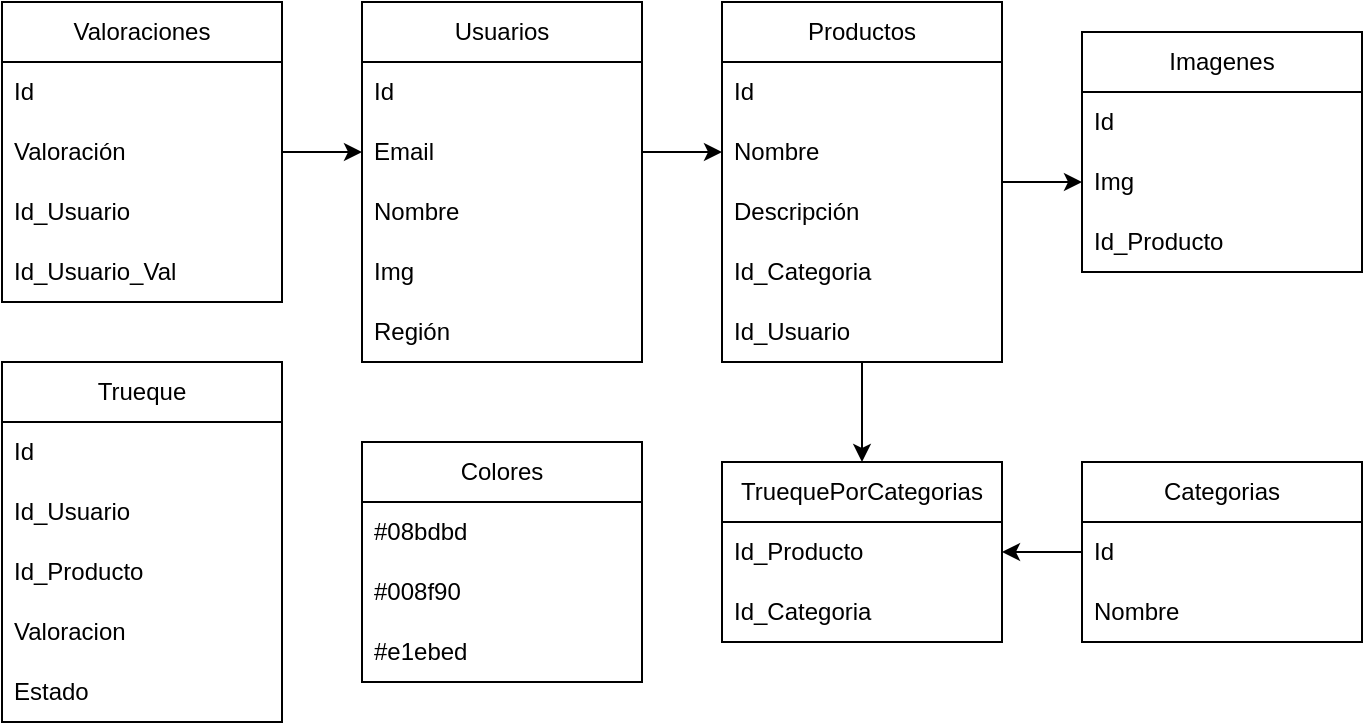<mxfile version="24.8.1">
  <diagram name="Página-1" id="bj0DzRCgQcsLs7RcYcNw">
    <mxGraphModel dx="1075" dy="435" grid="1" gridSize="10" guides="1" tooltips="1" connect="1" arrows="1" fold="1" page="1" pageScale="1" pageWidth="827" pageHeight="1169" math="0" shadow="0">
      <root>
        <mxCell id="0" />
        <mxCell id="1" parent="0" />
        <mxCell id="N8pNkHzPz6R8euL4msvj-1" value="Usuarios" style="swimlane;fontStyle=0;childLayout=stackLayout;horizontal=1;startSize=30;horizontalStack=0;resizeParent=1;resizeParentMax=0;resizeLast=0;collapsible=1;marginBottom=0;whiteSpace=wrap;html=1;" vertex="1" parent="1">
          <mxGeometry x="200" y="20" width="140" height="180" as="geometry" />
        </mxCell>
        <mxCell id="N8pNkHzPz6R8euL4msvj-2" value="Id" style="text;strokeColor=none;fillColor=none;align=left;verticalAlign=middle;spacingLeft=4;spacingRight=4;overflow=hidden;points=[[0,0.5],[1,0.5]];portConstraint=eastwest;rotatable=0;whiteSpace=wrap;html=1;" vertex="1" parent="N8pNkHzPz6R8euL4msvj-1">
          <mxGeometry y="30" width="140" height="30" as="geometry" />
        </mxCell>
        <mxCell id="N8pNkHzPz6R8euL4msvj-3" value="Email" style="text;strokeColor=none;fillColor=none;align=left;verticalAlign=middle;spacingLeft=4;spacingRight=4;overflow=hidden;points=[[0,0.5],[1,0.5]];portConstraint=eastwest;rotatable=0;whiteSpace=wrap;html=1;" vertex="1" parent="N8pNkHzPz6R8euL4msvj-1">
          <mxGeometry y="60" width="140" height="30" as="geometry" />
        </mxCell>
        <mxCell id="N8pNkHzPz6R8euL4msvj-5" value="Nombre" style="text;strokeColor=none;fillColor=none;align=left;verticalAlign=middle;spacingLeft=4;spacingRight=4;overflow=hidden;points=[[0,0.5],[1,0.5]];portConstraint=eastwest;rotatable=0;whiteSpace=wrap;html=1;" vertex="1" parent="N8pNkHzPz6R8euL4msvj-1">
          <mxGeometry y="90" width="140" height="30" as="geometry" />
        </mxCell>
        <mxCell id="N8pNkHzPz6R8euL4msvj-6" value="Img" style="text;strokeColor=none;fillColor=none;align=left;verticalAlign=middle;spacingLeft=4;spacingRight=4;overflow=hidden;points=[[0,0.5],[1,0.5]];portConstraint=eastwest;rotatable=0;whiteSpace=wrap;html=1;" vertex="1" parent="N8pNkHzPz6R8euL4msvj-1">
          <mxGeometry y="120" width="140" height="30" as="geometry" />
        </mxCell>
        <mxCell id="N8pNkHzPz6R8euL4msvj-4" value="Región" style="text;strokeColor=none;fillColor=none;align=left;verticalAlign=middle;spacingLeft=4;spacingRight=4;overflow=hidden;points=[[0,0.5],[1,0.5]];portConstraint=eastwest;rotatable=0;whiteSpace=wrap;html=1;" vertex="1" parent="N8pNkHzPz6R8euL4msvj-1">
          <mxGeometry y="150" width="140" height="30" as="geometry" />
        </mxCell>
        <mxCell id="N8pNkHzPz6R8euL4msvj-7" value="Valoraciones" style="swimlane;fontStyle=0;childLayout=stackLayout;horizontal=1;startSize=30;horizontalStack=0;resizeParent=1;resizeParentMax=0;resizeLast=0;collapsible=1;marginBottom=0;whiteSpace=wrap;html=1;" vertex="1" parent="1">
          <mxGeometry x="20" y="20" width="140" height="150" as="geometry" />
        </mxCell>
        <mxCell id="N8pNkHzPz6R8euL4msvj-8" value="Id" style="text;strokeColor=none;fillColor=none;align=left;verticalAlign=middle;spacingLeft=4;spacingRight=4;overflow=hidden;points=[[0,0.5],[1,0.5]];portConstraint=eastwest;rotatable=0;whiteSpace=wrap;html=1;" vertex="1" parent="N8pNkHzPz6R8euL4msvj-7">
          <mxGeometry y="30" width="140" height="30" as="geometry" />
        </mxCell>
        <mxCell id="N8pNkHzPz6R8euL4msvj-9" value="Valoración" style="text;strokeColor=none;fillColor=none;align=left;verticalAlign=middle;spacingLeft=4;spacingRight=4;overflow=hidden;points=[[0,0.5],[1,0.5]];portConstraint=eastwest;rotatable=0;whiteSpace=wrap;html=1;" vertex="1" parent="N8pNkHzPz6R8euL4msvj-7">
          <mxGeometry y="60" width="140" height="30" as="geometry" />
        </mxCell>
        <mxCell id="N8pNkHzPz6R8euL4msvj-11" value="Id_Usuario" style="text;strokeColor=none;fillColor=none;align=left;verticalAlign=middle;spacingLeft=4;spacingRight=4;overflow=hidden;points=[[0,0.5],[1,0.5]];portConstraint=eastwest;rotatable=0;whiteSpace=wrap;html=1;" vertex="1" parent="N8pNkHzPz6R8euL4msvj-7">
          <mxGeometry y="90" width="140" height="30" as="geometry" />
        </mxCell>
        <mxCell id="N8pNkHzPz6R8euL4msvj-12" value="Id_Usuario_Val" style="text;strokeColor=none;fillColor=none;align=left;verticalAlign=middle;spacingLeft=4;spacingRight=4;overflow=hidden;points=[[0,0.5],[1,0.5]];portConstraint=eastwest;rotatable=0;whiteSpace=wrap;html=1;" vertex="1" parent="N8pNkHzPz6R8euL4msvj-7">
          <mxGeometry y="120" width="140" height="30" as="geometry" />
        </mxCell>
        <mxCell id="N8pNkHzPz6R8euL4msvj-28" style="edgeStyle=orthogonalEdgeStyle;rounded=0;orthogonalLoop=1;jettySize=auto;html=1;entryX=0;entryY=0.5;entryDx=0;entryDy=0;" edge="1" parent="1" source="N8pNkHzPz6R8euL4msvj-14" target="N8pNkHzPz6R8euL4msvj-26">
          <mxGeometry relative="1" as="geometry" />
        </mxCell>
        <mxCell id="N8pNkHzPz6R8euL4msvj-33" style="edgeStyle=orthogonalEdgeStyle;rounded=0;orthogonalLoop=1;jettySize=auto;html=1;entryX=0.5;entryY=0;entryDx=0;entryDy=0;" edge="1" parent="1" source="N8pNkHzPz6R8euL4msvj-14" target="N8pNkHzPz6R8euL4msvj-30">
          <mxGeometry relative="1" as="geometry" />
        </mxCell>
        <mxCell id="N8pNkHzPz6R8euL4msvj-14" value="Productos" style="swimlane;fontStyle=0;childLayout=stackLayout;horizontal=1;startSize=30;horizontalStack=0;resizeParent=1;resizeParentMax=0;resizeLast=0;collapsible=1;marginBottom=0;whiteSpace=wrap;html=1;" vertex="1" parent="1">
          <mxGeometry x="380" y="20" width="140" height="180" as="geometry" />
        </mxCell>
        <mxCell id="N8pNkHzPz6R8euL4msvj-15" value="Id" style="text;strokeColor=none;fillColor=none;align=left;verticalAlign=middle;spacingLeft=4;spacingRight=4;overflow=hidden;points=[[0,0.5],[1,0.5]];portConstraint=eastwest;rotatable=0;whiteSpace=wrap;html=1;" vertex="1" parent="N8pNkHzPz6R8euL4msvj-14">
          <mxGeometry y="30" width="140" height="30" as="geometry" />
        </mxCell>
        <mxCell id="N8pNkHzPz6R8euL4msvj-16" value="Nombre" style="text;strokeColor=none;fillColor=none;align=left;verticalAlign=middle;spacingLeft=4;spacingRight=4;overflow=hidden;points=[[0,0.5],[1,0.5]];portConstraint=eastwest;rotatable=0;whiteSpace=wrap;html=1;" vertex="1" parent="N8pNkHzPz6R8euL4msvj-14">
          <mxGeometry y="60" width="140" height="30" as="geometry" />
        </mxCell>
        <mxCell id="N8pNkHzPz6R8euL4msvj-18" value="Descripción" style="text;strokeColor=none;fillColor=none;align=left;verticalAlign=middle;spacingLeft=4;spacingRight=4;overflow=hidden;points=[[0,0.5],[1,0.5]];portConstraint=eastwest;rotatable=0;whiteSpace=wrap;html=1;" vertex="1" parent="N8pNkHzPz6R8euL4msvj-14">
          <mxGeometry y="90" width="140" height="30" as="geometry" />
        </mxCell>
        <mxCell id="N8pNkHzPz6R8euL4msvj-29" value="Id_Categoria" style="text;strokeColor=none;fillColor=none;align=left;verticalAlign=middle;spacingLeft=4;spacingRight=4;overflow=hidden;points=[[0,0.5],[1,0.5]];portConstraint=eastwest;rotatable=0;whiteSpace=wrap;html=1;" vertex="1" parent="N8pNkHzPz6R8euL4msvj-14">
          <mxGeometry y="120" width="140" height="30" as="geometry" />
        </mxCell>
        <mxCell id="N8pNkHzPz6R8euL4msvj-35" value="Id_Usuario" style="text;strokeColor=none;fillColor=none;align=left;verticalAlign=middle;spacingLeft=4;spacingRight=4;overflow=hidden;points=[[0,0.5],[1,0.5]];portConstraint=eastwest;rotatable=0;whiteSpace=wrap;html=1;" vertex="1" parent="N8pNkHzPz6R8euL4msvj-14">
          <mxGeometry y="150" width="140" height="30" as="geometry" />
        </mxCell>
        <mxCell id="N8pNkHzPz6R8euL4msvj-34" style="edgeStyle=orthogonalEdgeStyle;rounded=0;orthogonalLoop=1;jettySize=auto;html=1;entryX=1;entryY=0.5;entryDx=0;entryDy=0;" edge="1" parent="1" source="N8pNkHzPz6R8euL4msvj-19" target="N8pNkHzPz6R8euL4msvj-31">
          <mxGeometry relative="1" as="geometry" />
        </mxCell>
        <mxCell id="N8pNkHzPz6R8euL4msvj-19" value="Categorias" style="swimlane;fontStyle=0;childLayout=stackLayout;horizontal=1;startSize=30;horizontalStack=0;resizeParent=1;resizeParentMax=0;resizeLast=0;collapsible=1;marginBottom=0;whiteSpace=wrap;html=1;" vertex="1" parent="1">
          <mxGeometry x="560" y="250" width="140" height="90" as="geometry" />
        </mxCell>
        <mxCell id="N8pNkHzPz6R8euL4msvj-20" value="Id" style="text;strokeColor=none;fillColor=none;align=left;verticalAlign=middle;spacingLeft=4;spacingRight=4;overflow=hidden;points=[[0,0.5],[1,0.5]];portConstraint=eastwest;rotatable=0;whiteSpace=wrap;html=1;" vertex="1" parent="N8pNkHzPz6R8euL4msvj-19">
          <mxGeometry y="30" width="140" height="30" as="geometry" />
        </mxCell>
        <mxCell id="N8pNkHzPz6R8euL4msvj-21" value="Nombre" style="text;strokeColor=none;fillColor=none;align=left;verticalAlign=middle;spacingLeft=4;spacingRight=4;overflow=hidden;points=[[0,0.5],[1,0.5]];portConstraint=eastwest;rotatable=0;whiteSpace=wrap;html=1;" vertex="1" parent="N8pNkHzPz6R8euL4msvj-19">
          <mxGeometry y="60" width="140" height="30" as="geometry" />
        </mxCell>
        <mxCell id="N8pNkHzPz6R8euL4msvj-24" value="Imagenes" style="swimlane;fontStyle=0;childLayout=stackLayout;horizontal=1;startSize=30;horizontalStack=0;resizeParent=1;resizeParentMax=0;resizeLast=0;collapsible=1;marginBottom=0;whiteSpace=wrap;html=1;" vertex="1" parent="1">
          <mxGeometry x="560" y="35" width="140" height="120" as="geometry" />
        </mxCell>
        <mxCell id="N8pNkHzPz6R8euL4msvj-25" value="Id" style="text;strokeColor=none;fillColor=none;align=left;verticalAlign=middle;spacingLeft=4;spacingRight=4;overflow=hidden;points=[[0,0.5],[1,0.5]];portConstraint=eastwest;rotatable=0;whiteSpace=wrap;html=1;" vertex="1" parent="N8pNkHzPz6R8euL4msvj-24">
          <mxGeometry y="30" width="140" height="30" as="geometry" />
        </mxCell>
        <mxCell id="N8pNkHzPz6R8euL4msvj-26" value="Img" style="text;strokeColor=none;fillColor=none;align=left;verticalAlign=middle;spacingLeft=4;spacingRight=4;overflow=hidden;points=[[0,0.5],[1,0.5]];portConstraint=eastwest;rotatable=0;whiteSpace=wrap;html=1;" vertex="1" parent="N8pNkHzPz6R8euL4msvj-24">
          <mxGeometry y="60" width="140" height="30" as="geometry" />
        </mxCell>
        <mxCell id="N8pNkHzPz6R8euL4msvj-27" value="Id_Producto" style="text;strokeColor=none;fillColor=none;align=left;verticalAlign=middle;spacingLeft=4;spacingRight=4;overflow=hidden;points=[[0,0.5],[1,0.5]];portConstraint=eastwest;rotatable=0;whiteSpace=wrap;html=1;" vertex="1" parent="N8pNkHzPz6R8euL4msvj-24">
          <mxGeometry y="90" width="140" height="30" as="geometry" />
        </mxCell>
        <mxCell id="N8pNkHzPz6R8euL4msvj-30" value="TruequePorCategorias" style="swimlane;fontStyle=0;childLayout=stackLayout;horizontal=1;startSize=30;horizontalStack=0;resizeParent=1;resizeParentMax=0;resizeLast=0;collapsible=1;marginBottom=0;whiteSpace=wrap;html=1;" vertex="1" parent="1">
          <mxGeometry x="380" y="250" width="140" height="90" as="geometry" />
        </mxCell>
        <mxCell id="N8pNkHzPz6R8euL4msvj-31" value="Id_Producto" style="text;strokeColor=none;fillColor=none;align=left;verticalAlign=middle;spacingLeft=4;spacingRight=4;overflow=hidden;points=[[0,0.5],[1,0.5]];portConstraint=eastwest;rotatable=0;whiteSpace=wrap;html=1;" vertex="1" parent="N8pNkHzPz6R8euL4msvj-30">
          <mxGeometry y="30" width="140" height="30" as="geometry" />
        </mxCell>
        <mxCell id="N8pNkHzPz6R8euL4msvj-32" value="Id_Categoria" style="text;strokeColor=none;fillColor=none;align=left;verticalAlign=middle;spacingLeft=4;spacingRight=4;overflow=hidden;points=[[0,0.5],[1,0.5]];portConstraint=eastwest;rotatable=0;whiteSpace=wrap;html=1;" vertex="1" parent="N8pNkHzPz6R8euL4msvj-30">
          <mxGeometry y="60" width="140" height="30" as="geometry" />
        </mxCell>
        <mxCell id="N8pNkHzPz6R8euL4msvj-36" style="edgeStyle=orthogonalEdgeStyle;rounded=0;orthogonalLoop=1;jettySize=auto;html=1;entryX=0;entryY=0.5;entryDx=0;entryDy=0;" edge="1" parent="1" source="N8pNkHzPz6R8euL4msvj-9" target="N8pNkHzPz6R8euL4msvj-3">
          <mxGeometry relative="1" as="geometry" />
        </mxCell>
        <mxCell id="N8pNkHzPz6R8euL4msvj-37" style="edgeStyle=orthogonalEdgeStyle;rounded=0;orthogonalLoop=1;jettySize=auto;html=1;" edge="1" parent="1" source="N8pNkHzPz6R8euL4msvj-3" target="N8pNkHzPz6R8euL4msvj-16">
          <mxGeometry relative="1" as="geometry" />
        </mxCell>
        <mxCell id="N8pNkHzPz6R8euL4msvj-38" value="Trueque" style="swimlane;fontStyle=0;childLayout=stackLayout;horizontal=1;startSize=30;horizontalStack=0;resizeParent=1;resizeParentMax=0;resizeLast=0;collapsible=1;marginBottom=0;whiteSpace=wrap;html=1;" vertex="1" parent="1">
          <mxGeometry x="20" y="200" width="140" height="180" as="geometry" />
        </mxCell>
        <mxCell id="N8pNkHzPz6R8euL4msvj-39" value="Id" style="text;strokeColor=none;fillColor=none;align=left;verticalAlign=middle;spacingLeft=4;spacingRight=4;overflow=hidden;points=[[0,0.5],[1,0.5]];portConstraint=eastwest;rotatable=0;whiteSpace=wrap;html=1;" vertex="1" parent="N8pNkHzPz6R8euL4msvj-38">
          <mxGeometry y="30" width="140" height="30" as="geometry" />
        </mxCell>
        <mxCell id="N8pNkHzPz6R8euL4msvj-40" value="Id_Usuario" style="text;strokeColor=none;fillColor=none;align=left;verticalAlign=middle;spacingLeft=4;spacingRight=4;overflow=hidden;points=[[0,0.5],[1,0.5]];portConstraint=eastwest;rotatable=0;whiteSpace=wrap;html=1;" vertex="1" parent="N8pNkHzPz6R8euL4msvj-38">
          <mxGeometry y="60" width="140" height="30" as="geometry" />
        </mxCell>
        <mxCell id="N8pNkHzPz6R8euL4msvj-41" value="Id_Producto" style="text;strokeColor=none;fillColor=none;align=left;verticalAlign=middle;spacingLeft=4;spacingRight=4;overflow=hidden;points=[[0,0.5],[1,0.5]];portConstraint=eastwest;rotatable=0;whiteSpace=wrap;html=1;" vertex="1" parent="N8pNkHzPz6R8euL4msvj-38">
          <mxGeometry y="90" width="140" height="30" as="geometry" />
        </mxCell>
        <mxCell id="N8pNkHzPz6R8euL4msvj-42" value="Valoracion" style="text;strokeColor=none;fillColor=none;align=left;verticalAlign=middle;spacingLeft=4;spacingRight=4;overflow=hidden;points=[[0,0.5],[1,0.5]];portConstraint=eastwest;rotatable=0;whiteSpace=wrap;html=1;" vertex="1" parent="N8pNkHzPz6R8euL4msvj-38">
          <mxGeometry y="120" width="140" height="30" as="geometry" />
        </mxCell>
        <mxCell id="N8pNkHzPz6R8euL4msvj-43" value="Estado" style="text;strokeColor=none;fillColor=none;align=left;verticalAlign=middle;spacingLeft=4;spacingRight=4;overflow=hidden;points=[[0,0.5],[1,0.5]];portConstraint=eastwest;rotatable=0;whiteSpace=wrap;html=1;" vertex="1" parent="N8pNkHzPz6R8euL4msvj-38">
          <mxGeometry y="150" width="140" height="30" as="geometry" />
        </mxCell>
        <mxCell id="N8pNkHzPz6R8euL4msvj-44" value="Colores" style="swimlane;fontStyle=0;childLayout=stackLayout;horizontal=1;startSize=30;horizontalStack=0;resizeParent=1;resizeParentMax=0;resizeLast=0;collapsible=1;marginBottom=0;whiteSpace=wrap;html=1;" vertex="1" parent="1">
          <mxGeometry x="200" y="240" width="140" height="120" as="geometry" />
        </mxCell>
        <mxCell id="N8pNkHzPz6R8euL4msvj-45" value="#08bdbd" style="text;strokeColor=none;fillColor=none;align=left;verticalAlign=middle;spacingLeft=4;spacingRight=4;overflow=hidden;points=[[0,0.5],[1,0.5]];portConstraint=eastwest;rotatable=0;whiteSpace=wrap;html=1;" vertex="1" parent="N8pNkHzPz6R8euL4msvj-44">
          <mxGeometry y="30" width="140" height="30" as="geometry" />
        </mxCell>
        <mxCell id="N8pNkHzPz6R8euL4msvj-46" value="#008f90" style="text;strokeColor=none;fillColor=none;align=left;verticalAlign=middle;spacingLeft=4;spacingRight=4;overflow=hidden;points=[[0,0.5],[1,0.5]];portConstraint=eastwest;rotatable=0;whiteSpace=wrap;html=1;" vertex="1" parent="N8pNkHzPz6R8euL4msvj-44">
          <mxGeometry y="60" width="140" height="30" as="geometry" />
        </mxCell>
        <mxCell id="N8pNkHzPz6R8euL4msvj-47" value="#e1ebed" style="text;strokeColor=none;fillColor=none;align=left;verticalAlign=middle;spacingLeft=4;spacingRight=4;overflow=hidden;points=[[0,0.5],[1,0.5]];portConstraint=eastwest;rotatable=0;whiteSpace=wrap;html=1;" vertex="1" parent="N8pNkHzPz6R8euL4msvj-44">
          <mxGeometry y="90" width="140" height="30" as="geometry" />
        </mxCell>
      </root>
    </mxGraphModel>
  </diagram>
</mxfile>
